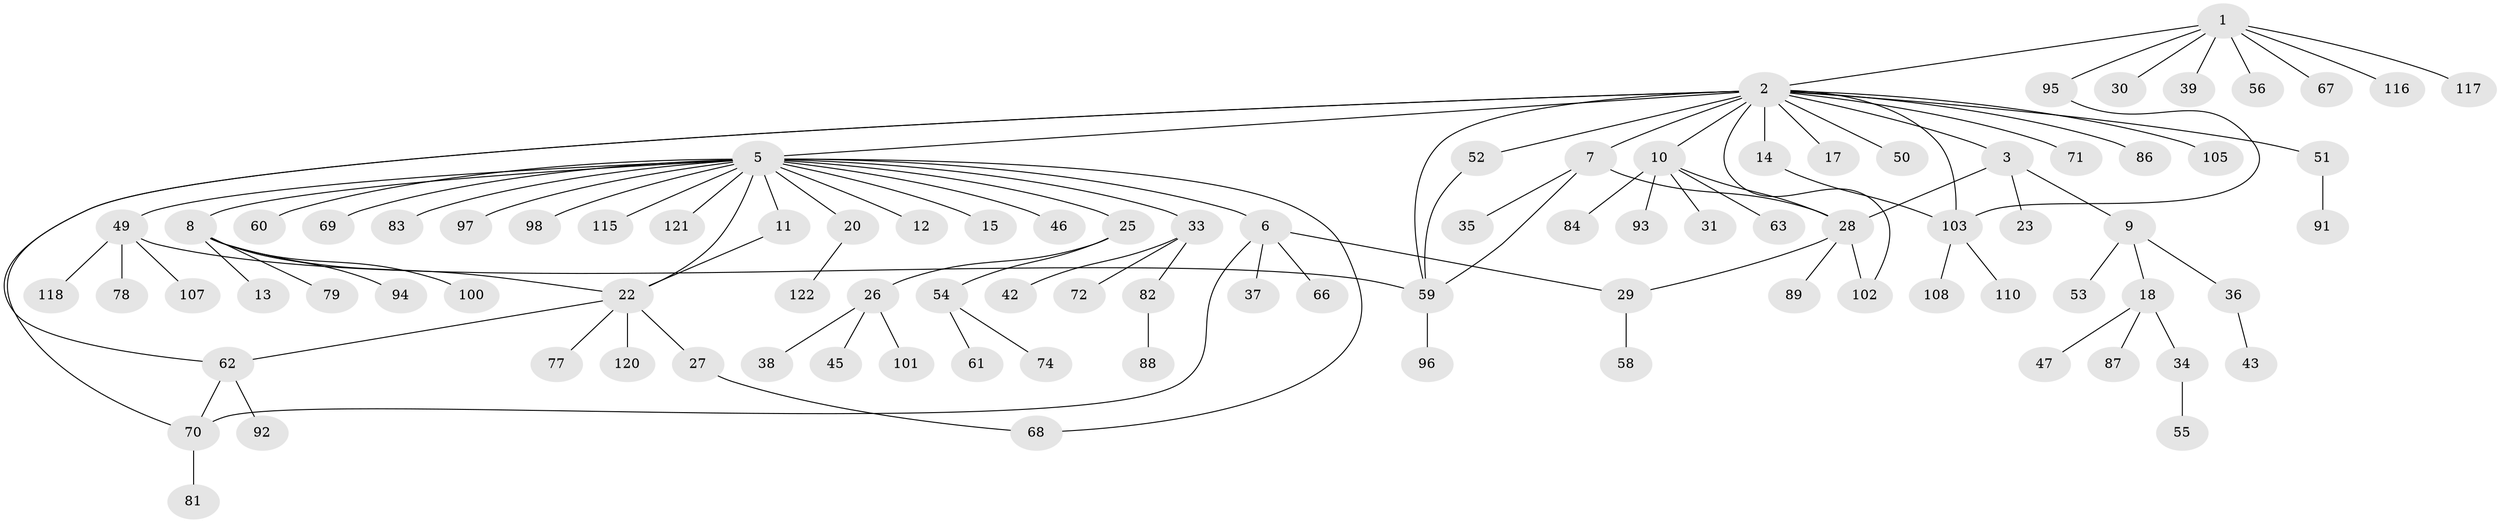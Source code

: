// original degree distribution, {7: 0.02459016393442623, 20: 0.00819672131147541, 5: 0.03278688524590164, 1: 0.5901639344262295, 21: 0.00819672131147541, 6: 0.01639344262295082, 4: 0.05737704918032787, 2: 0.1557377049180328, 3: 0.09836065573770492, 8: 0.00819672131147541}
// Generated by graph-tools (version 1.1) at 2025/11/02/27/25 16:11:12]
// undirected, 94 vertices, 108 edges
graph export_dot {
graph [start="1"]
  node [color=gray90,style=filled];
  1 [super="+21"];
  2 [super="+4"];
  3 [super="+16"];
  5 [super="+19"];
  6 [super="+40"];
  7 [super="+73"];
  8 [super="+76"];
  9 [super="+85"];
  10 [super="+41"];
  11;
  12;
  13;
  14 [super="+32"];
  15;
  17;
  18 [super="+24"];
  20 [super="+48"];
  22 [super="+44"];
  23;
  25 [super="+80"];
  26 [super="+90"];
  27;
  28 [super="+75"];
  29 [super="+57"];
  30;
  31;
  33;
  34;
  35;
  36;
  37;
  38 [super="+65"];
  39;
  42;
  43;
  45;
  46;
  47;
  49 [super="+113"];
  50;
  51;
  52;
  53;
  54;
  55;
  56;
  58 [super="+64"];
  59 [super="+109"];
  60;
  61;
  62 [super="+99"];
  63;
  66 [super="+114"];
  67;
  68 [super="+106"];
  69;
  70;
  71;
  72;
  74;
  77;
  78;
  79;
  81;
  82 [super="+104"];
  83;
  84;
  86;
  87;
  88 [super="+119"];
  89;
  91;
  92;
  93;
  94;
  95;
  96;
  97;
  98;
  100;
  101;
  102;
  103 [super="+111"];
  105;
  107 [super="+112"];
  108;
  110;
  115;
  116;
  117;
  118;
  120;
  121;
  122;
  1 -- 2;
  1 -- 30;
  1 -- 39;
  1 -- 67;
  1 -- 116;
  1 -- 117;
  1 -- 56;
  1 -- 95;
  2 -- 3;
  2 -- 5;
  2 -- 7 [weight=2];
  2 -- 10;
  2 -- 14;
  2 -- 17;
  2 -- 50;
  2 -- 51;
  2 -- 52;
  2 -- 59;
  2 -- 62;
  2 -- 70;
  2 -- 71;
  2 -- 86;
  2 -- 102;
  2 -- 105;
  2 -- 103;
  3 -- 9;
  3 -- 23;
  3 -- 28;
  5 -- 6;
  5 -- 8;
  5 -- 11;
  5 -- 12;
  5 -- 15;
  5 -- 20;
  5 -- 22;
  5 -- 25;
  5 -- 33;
  5 -- 46;
  5 -- 49;
  5 -- 60;
  5 -- 68;
  5 -- 69;
  5 -- 83;
  5 -- 97;
  5 -- 98;
  5 -- 115;
  5 -- 121;
  6 -- 29;
  6 -- 37;
  6 -- 66;
  6 -- 70;
  7 -- 35;
  7 -- 59;
  7 -- 28;
  8 -- 13;
  8 -- 22;
  8 -- 79;
  8 -- 94;
  8 -- 100;
  9 -- 18;
  9 -- 36;
  9 -- 53;
  10 -- 28;
  10 -- 31;
  10 -- 63;
  10 -- 84;
  10 -- 93;
  11 -- 22;
  14 -- 103;
  18 -- 47;
  18 -- 34;
  18 -- 87;
  20 -- 122;
  22 -- 27;
  22 -- 77;
  22 -- 120;
  22 -- 62;
  25 -- 26;
  25 -- 54;
  26 -- 38;
  26 -- 45;
  26 -- 101;
  27 -- 68;
  28 -- 29;
  28 -- 89;
  28 -- 102;
  29 -- 58;
  33 -- 42;
  33 -- 72;
  33 -- 82;
  34 -- 55;
  36 -- 43;
  49 -- 78;
  49 -- 107;
  49 -- 59;
  49 -- 118;
  51 -- 91;
  52 -- 59;
  54 -- 61;
  54 -- 74;
  59 -- 96;
  62 -- 70;
  62 -- 92;
  70 -- 81;
  82 -- 88;
  95 -- 103;
  103 -- 108;
  103 -- 110;
}
